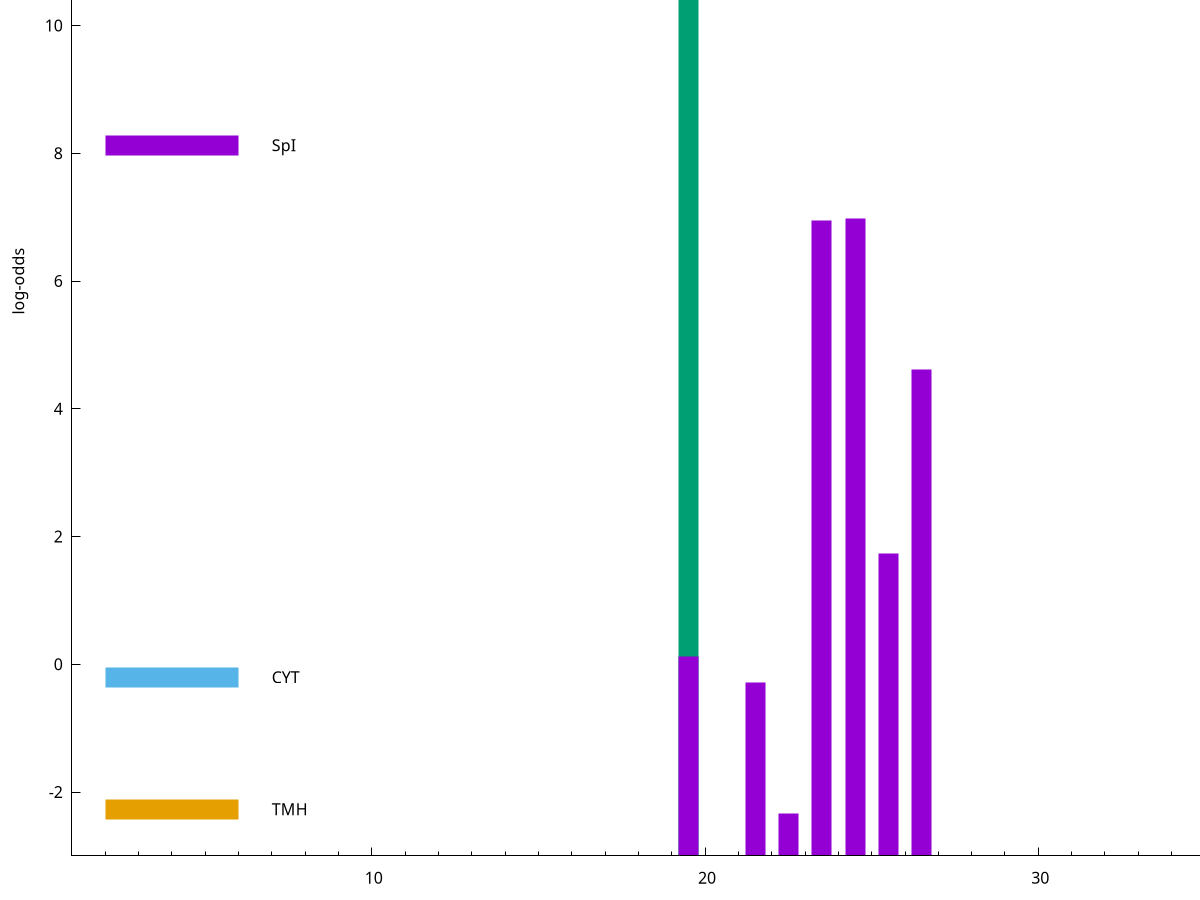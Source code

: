 set title "LipoP predictions for SRR4017849.gff"
set size 2., 1.4
set xrange [1:70] 
set mxtics 10
set yrange [-3:15]
set y2range [0:18]
set ylabel "log-odds"
set term postscript eps color solid "Helvetica" 30
set output "SRR4017849.gff116.eps"
set arrow from 2,13.2069 to 6,13.2069 nohead lt 2 lw 20
set label "SpII" at 7,13.2069
set arrow from 2,8.12788 to 6,8.12788 nohead lt 1 lw 20
set label "SpI" at 7,8.12788
set arrow from 2,-0.200913 to 6,-0.200913 nohead lt 3 lw 20
set label "CYT" at 7,-0.200913
set arrow from 2,-2.2683 to 6,-2.2683 nohead lt 4 lw 20
set label "TMH" at 7,-2.2683
set arrow from 2,13.2069 to 6,13.2069 nohead lt 2 lw 20
set label "SpII" at 7,13.2069
# NOTE: The scores below are the log-odds scores with the threshold
# NOTE: subtracted (a hack to make gnuplot make the histogram all
# NOTE: look nice).
plot "-" axes x1y2 title "" with impulses lt 2 lw 20, "-" axes x1y2 title "" with impulses lt 1 lw 20
19.500000 16.206900
e
24.500000 9.973910
23.500000 9.953310
26.500000 7.610280
25.500000 4.741500
19.500000 3.116976
21.500000 2.708258
22.500000 0.671480
e
exit
